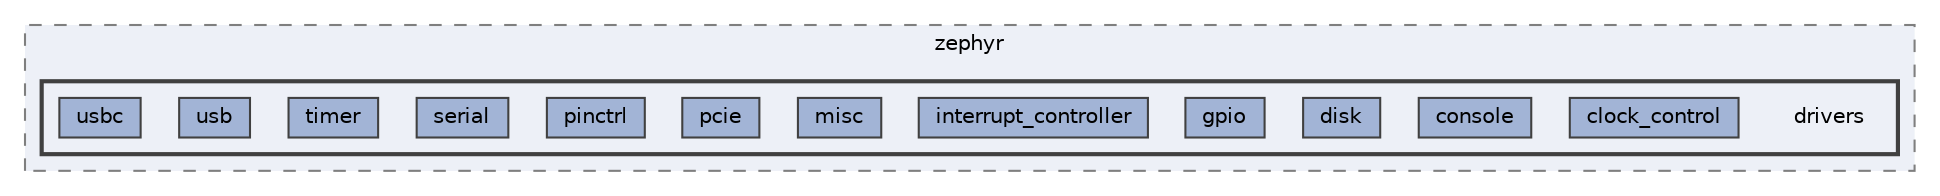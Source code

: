 digraph "build/zephyr/drivers"
{
 // LATEX_PDF_SIZE
  bgcolor="transparent";
  edge [fontname=Helvetica,fontsize=10,labelfontname=Helvetica,labelfontsize=10];
  node [fontname=Helvetica,fontsize=10,shape=box,height=0.2,width=0.4];
  compound=true
  subgraph clusterdir_f7639fc20e46d12196656ffbd43ee581 {
    graph [ bgcolor="#edf0f7", pencolor="grey50", label="zephyr", fontname=Helvetica,fontsize=10 style="filled,dashed", URL="dir_f7639fc20e46d12196656ffbd43ee581.html",tooltip=""]
  subgraph clusterdir_7e6061be0aff2d25b0e3c217cf063271 {
    graph [ bgcolor="#edf0f7", pencolor="grey25", label="", fontname=Helvetica,fontsize=10 style="filled,bold", URL="dir_7e6061be0aff2d25b0e3c217cf063271.html",tooltip=""]
    dir_7e6061be0aff2d25b0e3c217cf063271 [shape=plaintext, label="drivers"];
  dir_54dccc271c44e8d2547bd8d7388ea2f8 [label="clock_control", fillcolor="#a2b4d6", color="grey25", style="filled", URL="dir_54dccc271c44e8d2547bd8d7388ea2f8.html",tooltip=""];
  dir_8781b6b91cce22664f39bca7bc0421fd [label="console", fillcolor="#a2b4d6", color="grey25", style="filled", URL="dir_8781b6b91cce22664f39bca7bc0421fd.html",tooltip=""];
  dir_92d221c75348ffae40cb88569ca3e903 [label="disk", fillcolor="#a2b4d6", color="grey25", style="filled", URL="dir_92d221c75348ffae40cb88569ca3e903.html",tooltip=""];
  dir_e426218852c87b78fd372c181390996c [label="gpio", fillcolor="#a2b4d6", color="grey25", style="filled", URL="dir_e426218852c87b78fd372c181390996c.html",tooltip=""];
  dir_58e90ea29219a55ff4d38f460bb8b301 [label="interrupt_controller", fillcolor="#a2b4d6", color="grey25", style="filled", URL="dir_58e90ea29219a55ff4d38f460bb8b301.html",tooltip=""];
  dir_76b6e58d4db17c27b38b1bf9bb34740d [label="misc", fillcolor="#a2b4d6", color="grey25", style="filled", URL="dir_76b6e58d4db17c27b38b1bf9bb34740d.html",tooltip=""];
  dir_884183b23a65d37b8ebf09e8582d6aa4 [label="pcie", fillcolor="#a2b4d6", color="grey25", style="filled", URL="dir_884183b23a65d37b8ebf09e8582d6aa4.html",tooltip=""];
  dir_7d635fdec37b5f66646360c50135f786 [label="pinctrl", fillcolor="#a2b4d6", color="grey25", style="filled", URL="dir_7d635fdec37b5f66646360c50135f786.html",tooltip=""];
  dir_10d283cfc7531f7e2eae9fdef370a92c [label="serial", fillcolor="#a2b4d6", color="grey25", style="filled", URL="dir_10d283cfc7531f7e2eae9fdef370a92c.html",tooltip=""];
  dir_c9eb27d39a0ae1504852ef14fa8ae4d7 [label="timer", fillcolor="#a2b4d6", color="grey25", style="filled", URL="dir_c9eb27d39a0ae1504852ef14fa8ae4d7.html",tooltip=""];
  dir_5e5876a2a3a7f8ca6c226aad997b6033 [label="usb", fillcolor="#a2b4d6", color="grey25", style="filled", URL="dir_5e5876a2a3a7f8ca6c226aad997b6033.html",tooltip=""];
  dir_6e0477609da5fff637712e7c2870c0ec [label="usbc", fillcolor="#a2b4d6", color="grey25", style="filled", URL="dir_6e0477609da5fff637712e7c2870c0ec.html",tooltip=""];
  }
  }
}
